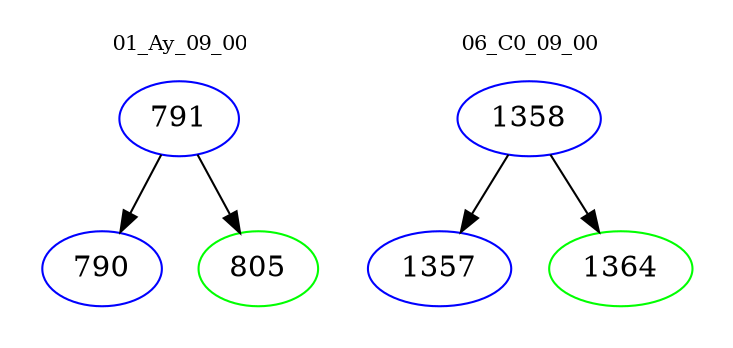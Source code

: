 digraph{
subgraph cluster_0 {
color = white
label = "01_Ay_09_00";
fontsize=10;
T0_791 [label="791", color="blue"]
T0_791 -> T0_790 [color="black"]
T0_790 [label="790", color="blue"]
T0_791 -> T0_805 [color="black"]
T0_805 [label="805", color="green"]
}
subgraph cluster_1 {
color = white
label = "06_C0_09_00";
fontsize=10;
T1_1358 [label="1358", color="blue"]
T1_1358 -> T1_1357 [color="black"]
T1_1357 [label="1357", color="blue"]
T1_1358 -> T1_1364 [color="black"]
T1_1364 [label="1364", color="green"]
}
}

